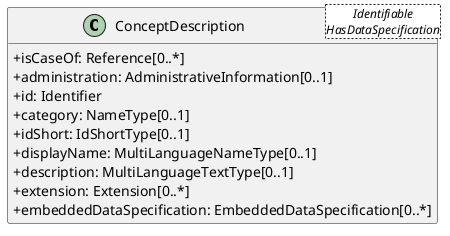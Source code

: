 @startuml
skinparam classAttributeIconSize 0
hide methods

class ConceptDescription<Identifiable\nHasDataSpecification> {
  +isCaseOf: Reference[0..*]
  +administration: AdministrativeInformation[0..1]
  +id: Identifier
  +category: NameType[0..1]
  +idShort: IdShortType[0..1]
  +displayName: MultiLanguageNameType[0..1]
  +description: MultiLanguageTextType[0..1]
  +extension: Extension[0..*]
  +embeddedDataSpecification: EmbeddedDataSpecification[0..*]
}
@enduml